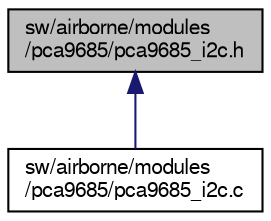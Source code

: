 digraph "sw/airborne/modules/pca9685/pca9685_i2c.h"
{
  edge [fontname="FreeSans",fontsize="10",labelfontname="FreeSans",labelfontsize="10"];
  node [fontname="FreeSans",fontsize="10",shape=record];
  Node1 [label="sw/airborne/modules\l/pca9685/pca9685_i2c.h",height=0.2,width=0.4,color="black", fillcolor="grey75", style="filled", fontcolor="black"];
  Node1 -> Node2 [dir="back",color="midnightblue",fontsize="10",style="solid",fontname="FreeSans"];
  Node2 [label="sw/airborne/modules\l/pca9685/pca9685_i2c.c",height=0.2,width=0.4,color="black", fillcolor="white", style="filled",URL="$pca9685__i2c_8c.html"];
}
